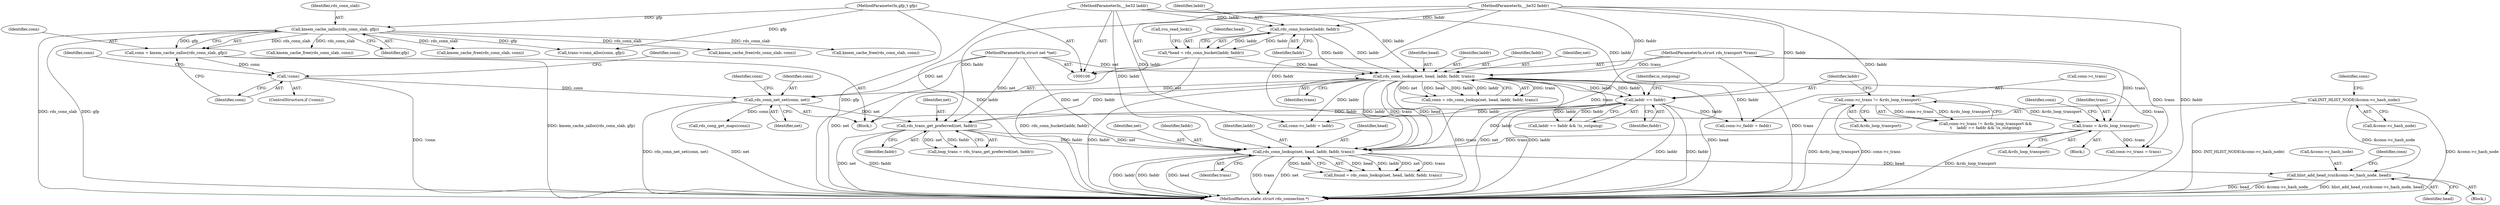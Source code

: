 digraph "0_linux_8c7188b23474cca017b3ef354c4a58456f68303a@pointer" {
"1000428" [label="(Call,hlist_add_head_rcu(&conn->c_hash_node, head))"];
"1000185" [label="(Call,INIT_HLIST_NODE(&conn->c_hash_node))"];
"1000407" [label="(Call,rds_conn_lookup(net, head, laddr, faddr, trans))"];
"1000245" [label="(Call,rds_trans_get_preferred(net, faddr))"];
"1000210" [label="(Call,rds_conn_net_set(conn, net))"];
"1000176" [label="(Call,!conn)"];
"1000170" [label="(Call,conn = kmem_cache_zalloc(rds_conn_slab, gfp))"];
"1000172" [label="(Call,kmem_cache_zalloc(rds_conn_slab, gfp))"];
"1000111" [label="(MethodParameterIn,gfp_t gfp)"];
"1000131" [label="(Call,rds_conn_lookup(net, head, laddr, faddr, trans))"];
"1000107" [label="(MethodParameterIn,struct net *net)"];
"1000120" [label="(Call,*head = rds_conn_bucket(laddr, faddr))"];
"1000122" [label="(Call,rds_conn_bucket(laddr, faddr))"];
"1000108" [label="(MethodParameterIn,__be32 laddr)"];
"1000109" [label="(MethodParameterIn,__be32 faddr)"];
"1000110" [label="(MethodParameterIn,struct rds_transport *trans)"];
"1000152" [label="(Call,laddr == faddr)"];
"1000265" [label="(Call,trans = &rds_loop_transport)"];
"1000145" [label="(Call,conn->c_trans != &rds_loop_transport)"];
"1000128" [label="(Call,rcu_read_lock())"];
"1000146" [label="(Call,conn->c_trans)"];
"1000429" [label="(Call,&conn->c_hash_node)"];
"1000230" [label="(Call,rds_cong_get_maps(conn))"];
"1000175" [label="(ControlStructure,if (!conn))"];
"1000109" [label="(MethodParameterIn,__be32 faddr)"];
"1000154" [label="(Identifier,faddr)"];
"1000411" [label="(Identifier,faddr)"];
"1000427" [label="(Block,)"];
"1000267" [label="(Call,&rds_loop_transport)"];
"1000177" [label="(Identifier,conn)"];
"1000435" [label="(Identifier,conn)"];
"1000282" [label="(Call,kmem_cache_free(rds_conn_slab, conn))"];
"1000136" [label="(Identifier,trans)"];
"1000186" [label="(Call,&conn->c_hash_node)"];
"1000110" [label="(MethodParameterIn,struct rds_transport *trans)"];
"1000410" [label="(Identifier,laddr)"];
"1000245" [label="(Call,rds_trans_get_preferred(net, faddr))"];
"1000243" [label="(Call,loop_trans = rds_trans_get_preferred(net, faddr))"];
"1000113" [label="(Block,)"];
"1000171" [label="(Identifier,conn)"];
"1000111" [label="(MethodParameterIn,gfp_t gfp)"];
"1000156" [label="(Identifier,is_outgoing)"];
"1000145" [label="(Call,conn->c_trans != &rds_loop_transport)"];
"1000405" [label="(Call,found = rds_conn_lookup(net, head, laddr, faddr, trans))"];
"1000420" [label="(Call,kmem_cache_free(rds_conn_slab, conn))"];
"1000135" [label="(Identifier,faddr)"];
"1000121" [label="(Identifier,head)"];
"1000433" [label="(Identifier,head)"];
"1000173" [label="(Identifier,rds_conn_slab)"];
"1000149" [label="(Call,&rds_loop_transport)"];
"1000172" [label="(Call,kmem_cache_zalloc(rds_conn_slab, gfp))"];
"1000246" [label="(Identifier,net)"];
"1000123" [label="(Identifier,laddr)"];
"1000122" [label="(Call,rds_conn_bucket(laddr, faddr))"];
"1000445" [label="(MethodReturn,static struct rds_connection *)"];
"1000264" [label="(Block,)"];
"1000120" [label="(Call,*head = rds_conn_bucket(laddr, faddr))"];
"1000265" [label="(Call,trans = &rds_loop_transport)"];
"1000269" [label="(Call,conn->c_trans = trans)"];
"1000210" [label="(Call,rds_conn_net_set(conn, net))"];
"1000131" [label="(Call,rds_conn_lookup(net, head, laddr, faddr, trans))"];
"1000190" [label="(Call,conn->c_laddr = laddr)"];
"1000407" [label="(Call,rds_conn_lookup(net, head, laddr, faddr, trans))"];
"1000212" [label="(Identifier,net)"];
"1000176" [label="(Call,!conn)"];
"1000276" [label="(Call,trans->conn_alloc(conn, gfp))"];
"1000152" [label="(Call,laddr == faddr)"];
"1000174" [label="(Identifier,gfp)"];
"1000129" [label="(Call,conn = rds_conn_lookup(net, head, laddr, faddr, trans))"];
"1000153" [label="(Identifier,laddr)"];
"1000144" [label="(Call,conn->c_trans != &rds_loop_transport &&\n\t    laddr == faddr && !is_outgoing)"];
"1000211" [label="(Identifier,conn)"];
"1000235" [label="(Call,kmem_cache_free(rds_conn_slab, conn))"];
"1000409" [label="(Identifier,head)"];
"1000170" [label="(Call,conn = kmem_cache_zalloc(rds_conn_slab, gfp))"];
"1000151" [label="(Call,laddr == faddr && !is_outgoing)"];
"1000412" [label="(Identifier,trans)"];
"1000195" [label="(Call,conn->c_faddr = faddr)"];
"1000408" [label="(Identifier,net)"];
"1000266" [label="(Identifier,trans)"];
"1000107" [label="(MethodParameterIn,struct net *net)"];
"1000247" [label="(Identifier,faddr)"];
"1000188" [label="(Identifier,conn)"];
"1000180" [label="(Identifier,conn)"];
"1000383" [label="(Call,kmem_cache_free(rds_conn_slab, conn))"];
"1000192" [label="(Identifier,conn)"];
"1000132" [label="(Identifier,net)"];
"1000124" [label="(Identifier,faddr)"];
"1000271" [label="(Identifier,conn)"];
"1000185" [label="(Call,INIT_HLIST_NODE(&conn->c_hash_node))"];
"1000108" [label="(MethodParameterIn,__be32 laddr)"];
"1000133" [label="(Identifier,head)"];
"1000134" [label="(Identifier,laddr)"];
"1000216" [label="(Identifier,conn)"];
"1000428" [label="(Call,hlist_add_head_rcu(&conn->c_hash_node, head))"];
"1000428" -> "1000427"  [label="AST: "];
"1000428" -> "1000433"  [label="CFG: "];
"1000429" -> "1000428"  [label="AST: "];
"1000433" -> "1000428"  [label="AST: "];
"1000435" -> "1000428"  [label="CFG: "];
"1000428" -> "1000445"  [label="DDG: hlist_add_head_rcu(&conn->c_hash_node, head)"];
"1000428" -> "1000445"  [label="DDG: head"];
"1000428" -> "1000445"  [label="DDG: &conn->c_hash_node"];
"1000185" -> "1000428"  [label="DDG: &conn->c_hash_node"];
"1000407" -> "1000428"  [label="DDG: head"];
"1000185" -> "1000113"  [label="AST: "];
"1000185" -> "1000186"  [label="CFG: "];
"1000186" -> "1000185"  [label="AST: "];
"1000192" -> "1000185"  [label="CFG: "];
"1000185" -> "1000445"  [label="DDG: &conn->c_hash_node"];
"1000185" -> "1000445"  [label="DDG: INIT_HLIST_NODE(&conn->c_hash_node)"];
"1000407" -> "1000405"  [label="AST: "];
"1000407" -> "1000412"  [label="CFG: "];
"1000408" -> "1000407"  [label="AST: "];
"1000409" -> "1000407"  [label="AST: "];
"1000410" -> "1000407"  [label="AST: "];
"1000411" -> "1000407"  [label="AST: "];
"1000412" -> "1000407"  [label="AST: "];
"1000405" -> "1000407"  [label="CFG: "];
"1000407" -> "1000445"  [label="DDG: faddr"];
"1000407" -> "1000445"  [label="DDG: head"];
"1000407" -> "1000445"  [label="DDG: trans"];
"1000407" -> "1000445"  [label="DDG: net"];
"1000407" -> "1000445"  [label="DDG: laddr"];
"1000407" -> "1000405"  [label="DDG: head"];
"1000407" -> "1000405"  [label="DDG: laddr"];
"1000407" -> "1000405"  [label="DDG: net"];
"1000407" -> "1000405"  [label="DDG: trans"];
"1000407" -> "1000405"  [label="DDG: faddr"];
"1000245" -> "1000407"  [label="DDG: net"];
"1000245" -> "1000407"  [label="DDG: faddr"];
"1000107" -> "1000407"  [label="DDG: net"];
"1000131" -> "1000407"  [label="DDG: head"];
"1000131" -> "1000407"  [label="DDG: laddr"];
"1000131" -> "1000407"  [label="DDG: trans"];
"1000108" -> "1000407"  [label="DDG: laddr"];
"1000152" -> "1000407"  [label="DDG: laddr"];
"1000109" -> "1000407"  [label="DDG: faddr"];
"1000110" -> "1000407"  [label="DDG: trans"];
"1000265" -> "1000407"  [label="DDG: trans"];
"1000245" -> "1000243"  [label="AST: "];
"1000245" -> "1000247"  [label="CFG: "];
"1000246" -> "1000245"  [label="AST: "];
"1000247" -> "1000245"  [label="AST: "];
"1000243" -> "1000245"  [label="CFG: "];
"1000245" -> "1000445"  [label="DDG: net"];
"1000245" -> "1000445"  [label="DDG: faddr"];
"1000245" -> "1000243"  [label="DDG: net"];
"1000245" -> "1000243"  [label="DDG: faddr"];
"1000210" -> "1000245"  [label="DDG: net"];
"1000107" -> "1000245"  [label="DDG: net"];
"1000109" -> "1000245"  [label="DDG: faddr"];
"1000152" -> "1000245"  [label="DDG: faddr"];
"1000131" -> "1000245"  [label="DDG: faddr"];
"1000210" -> "1000113"  [label="AST: "];
"1000210" -> "1000212"  [label="CFG: "];
"1000211" -> "1000210"  [label="AST: "];
"1000212" -> "1000210"  [label="AST: "];
"1000216" -> "1000210"  [label="CFG: "];
"1000210" -> "1000445"  [label="DDG: rds_conn_net_set(conn, net)"];
"1000210" -> "1000445"  [label="DDG: net"];
"1000176" -> "1000210"  [label="DDG: conn"];
"1000131" -> "1000210"  [label="DDG: net"];
"1000107" -> "1000210"  [label="DDG: net"];
"1000210" -> "1000230"  [label="DDG: conn"];
"1000176" -> "1000175"  [label="AST: "];
"1000176" -> "1000177"  [label="CFG: "];
"1000177" -> "1000176"  [label="AST: "];
"1000180" -> "1000176"  [label="CFG: "];
"1000188" -> "1000176"  [label="CFG: "];
"1000176" -> "1000445"  [label="DDG: !conn"];
"1000170" -> "1000176"  [label="DDG: conn"];
"1000170" -> "1000113"  [label="AST: "];
"1000170" -> "1000172"  [label="CFG: "];
"1000171" -> "1000170"  [label="AST: "];
"1000172" -> "1000170"  [label="AST: "];
"1000177" -> "1000170"  [label="CFG: "];
"1000170" -> "1000445"  [label="DDG: kmem_cache_zalloc(rds_conn_slab, gfp)"];
"1000172" -> "1000170"  [label="DDG: rds_conn_slab"];
"1000172" -> "1000170"  [label="DDG: gfp"];
"1000172" -> "1000174"  [label="CFG: "];
"1000173" -> "1000172"  [label="AST: "];
"1000174" -> "1000172"  [label="AST: "];
"1000172" -> "1000445"  [label="DDG: rds_conn_slab"];
"1000172" -> "1000445"  [label="DDG: gfp"];
"1000111" -> "1000172"  [label="DDG: gfp"];
"1000172" -> "1000235"  [label="DDG: rds_conn_slab"];
"1000172" -> "1000276"  [label="DDG: gfp"];
"1000172" -> "1000282"  [label="DDG: rds_conn_slab"];
"1000172" -> "1000383"  [label="DDG: rds_conn_slab"];
"1000172" -> "1000420"  [label="DDG: rds_conn_slab"];
"1000111" -> "1000106"  [label="AST: "];
"1000111" -> "1000445"  [label="DDG: gfp"];
"1000111" -> "1000276"  [label="DDG: gfp"];
"1000131" -> "1000129"  [label="AST: "];
"1000131" -> "1000136"  [label="CFG: "];
"1000132" -> "1000131"  [label="AST: "];
"1000133" -> "1000131"  [label="AST: "];
"1000134" -> "1000131"  [label="AST: "];
"1000135" -> "1000131"  [label="AST: "];
"1000136" -> "1000131"  [label="AST: "];
"1000129" -> "1000131"  [label="CFG: "];
"1000131" -> "1000445"  [label="DDG: net"];
"1000131" -> "1000445"  [label="DDG: laddr"];
"1000131" -> "1000445"  [label="DDG: head"];
"1000131" -> "1000445"  [label="DDG: faddr"];
"1000131" -> "1000445"  [label="DDG: trans"];
"1000131" -> "1000129"  [label="DDG: trans"];
"1000131" -> "1000129"  [label="DDG: net"];
"1000131" -> "1000129"  [label="DDG: head"];
"1000131" -> "1000129"  [label="DDG: faddr"];
"1000131" -> "1000129"  [label="DDG: laddr"];
"1000107" -> "1000131"  [label="DDG: net"];
"1000120" -> "1000131"  [label="DDG: head"];
"1000122" -> "1000131"  [label="DDG: laddr"];
"1000122" -> "1000131"  [label="DDG: faddr"];
"1000108" -> "1000131"  [label="DDG: laddr"];
"1000109" -> "1000131"  [label="DDG: faddr"];
"1000110" -> "1000131"  [label="DDG: trans"];
"1000131" -> "1000152"  [label="DDG: laddr"];
"1000131" -> "1000152"  [label="DDG: faddr"];
"1000131" -> "1000190"  [label="DDG: laddr"];
"1000131" -> "1000195"  [label="DDG: faddr"];
"1000131" -> "1000269"  [label="DDG: trans"];
"1000107" -> "1000106"  [label="AST: "];
"1000107" -> "1000445"  [label="DDG: net"];
"1000120" -> "1000113"  [label="AST: "];
"1000120" -> "1000122"  [label="CFG: "];
"1000121" -> "1000120"  [label="AST: "];
"1000122" -> "1000120"  [label="AST: "];
"1000128" -> "1000120"  [label="CFG: "];
"1000120" -> "1000445"  [label="DDG: rds_conn_bucket(laddr, faddr)"];
"1000122" -> "1000120"  [label="DDG: laddr"];
"1000122" -> "1000120"  [label="DDG: faddr"];
"1000122" -> "1000124"  [label="CFG: "];
"1000123" -> "1000122"  [label="AST: "];
"1000124" -> "1000122"  [label="AST: "];
"1000108" -> "1000122"  [label="DDG: laddr"];
"1000109" -> "1000122"  [label="DDG: faddr"];
"1000108" -> "1000106"  [label="AST: "];
"1000108" -> "1000445"  [label="DDG: laddr"];
"1000108" -> "1000152"  [label="DDG: laddr"];
"1000108" -> "1000190"  [label="DDG: laddr"];
"1000109" -> "1000106"  [label="AST: "];
"1000109" -> "1000445"  [label="DDG: faddr"];
"1000109" -> "1000152"  [label="DDG: faddr"];
"1000109" -> "1000195"  [label="DDG: faddr"];
"1000110" -> "1000106"  [label="AST: "];
"1000110" -> "1000445"  [label="DDG: trans"];
"1000110" -> "1000265"  [label="DDG: trans"];
"1000110" -> "1000269"  [label="DDG: trans"];
"1000152" -> "1000151"  [label="AST: "];
"1000152" -> "1000154"  [label="CFG: "];
"1000153" -> "1000152"  [label="AST: "];
"1000154" -> "1000152"  [label="AST: "];
"1000156" -> "1000152"  [label="CFG: "];
"1000151" -> "1000152"  [label="CFG: "];
"1000152" -> "1000445"  [label="DDG: laddr"];
"1000152" -> "1000445"  [label="DDG: faddr"];
"1000152" -> "1000151"  [label="DDG: laddr"];
"1000152" -> "1000151"  [label="DDG: faddr"];
"1000152" -> "1000190"  [label="DDG: laddr"];
"1000152" -> "1000195"  [label="DDG: faddr"];
"1000265" -> "1000264"  [label="AST: "];
"1000265" -> "1000267"  [label="CFG: "];
"1000266" -> "1000265"  [label="AST: "];
"1000267" -> "1000265"  [label="AST: "];
"1000271" -> "1000265"  [label="CFG: "];
"1000265" -> "1000445"  [label="DDG: &rds_loop_transport"];
"1000145" -> "1000265"  [label="DDG: &rds_loop_transport"];
"1000265" -> "1000269"  [label="DDG: trans"];
"1000145" -> "1000144"  [label="AST: "];
"1000145" -> "1000149"  [label="CFG: "];
"1000146" -> "1000145"  [label="AST: "];
"1000149" -> "1000145"  [label="AST: "];
"1000153" -> "1000145"  [label="CFG: "];
"1000144" -> "1000145"  [label="CFG: "];
"1000145" -> "1000445"  [label="DDG: &rds_loop_transport"];
"1000145" -> "1000445"  [label="DDG: conn->c_trans"];
"1000145" -> "1000144"  [label="DDG: conn->c_trans"];
"1000145" -> "1000144"  [label="DDG: &rds_loop_transport"];
}
